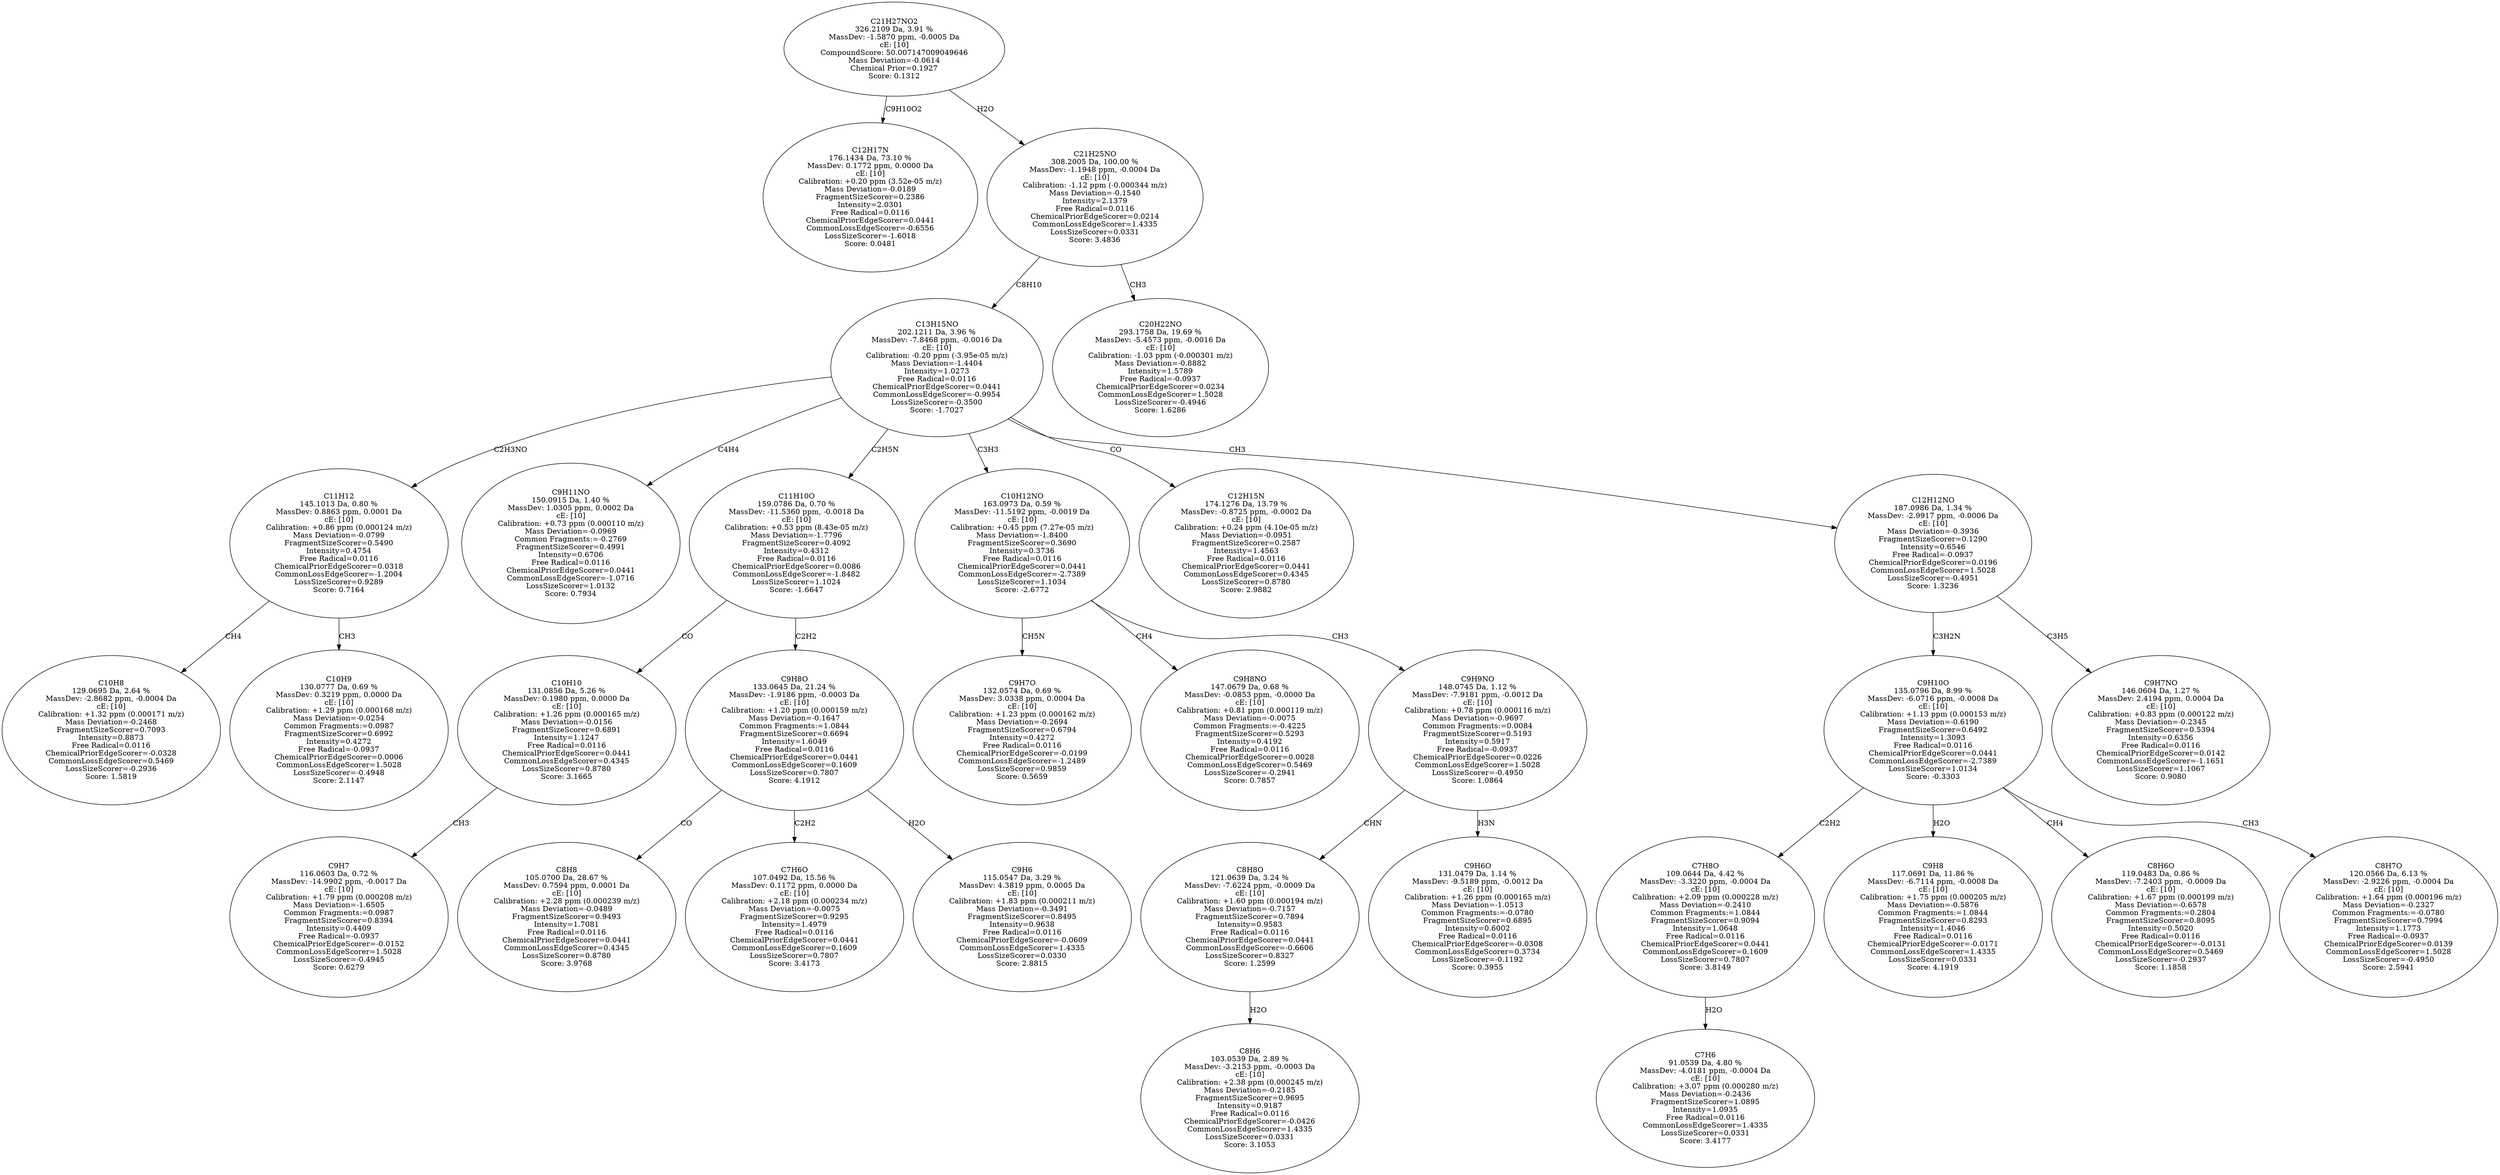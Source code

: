 strict digraph {
v1 [label="C12H17N\n176.1434 Da, 73.10 %\nMassDev: 0.1772 ppm, 0.0000 Da\ncE: [10]\nCalibration: +0.20 ppm (3.52e-05 m/z)\nMass Deviation=-0.0189\nFragmentSizeScorer=0.2386\nIntensity=2.0301\nFree Radical=0.0116\nChemicalPriorEdgeScorer=0.0441\nCommonLossEdgeScorer=-0.6556\nLossSizeScorer=-1.6018\nScore: 0.0481"];
v2 [label="C10H8\n129.0695 Da, 2.64 %\nMassDev: -2.8682 ppm, -0.0004 Da\ncE: [10]\nCalibration: +1.32 ppm (0.000171 m/z)\nMass Deviation=-0.2468\nFragmentSizeScorer=0.7093\nIntensity=0.8873\nFree Radical=0.0116\nChemicalPriorEdgeScorer=-0.0328\nCommonLossEdgeScorer=0.5469\nLossSizeScorer=-0.2936\nScore: 1.5819"];
v3 [label="C10H9\n130.0777 Da, 0.69 %\nMassDev: 0.3219 ppm, 0.0000 Da\ncE: [10]\nCalibration: +1.29 ppm (0.000168 m/z)\nMass Deviation=-0.0254\nCommon Fragments:=0.0987\nFragmentSizeScorer=0.6992\nIntensity=0.4272\nFree Radical=-0.0937\nChemicalPriorEdgeScorer=0.0006\nCommonLossEdgeScorer=1.5028\nLossSizeScorer=-0.4948\nScore: 2.1147"];
v4 [label="C11H12\n145.1013 Da, 0.80 %\nMassDev: 0.8863 ppm, 0.0001 Da\ncE: [10]\nCalibration: +0.86 ppm (0.000124 m/z)\nMass Deviation=-0.0799\nFragmentSizeScorer=0.5490\nIntensity=0.4754\nFree Radical=0.0116\nChemicalPriorEdgeScorer=0.0318\nCommonLossEdgeScorer=-1.2004\nLossSizeScorer=0.9289\nScore: 0.7164"];
v5 [label="C9H11NO\n150.0915 Da, 1.40 %\nMassDev: 1.0305 ppm, 0.0002 Da\ncE: [10]\nCalibration: +0.73 ppm (0.000110 m/z)\nMass Deviation=-0.0969\nCommon Fragments:=-0.2769\nFragmentSizeScorer=0.4991\nIntensity=0.6706\nFree Radical=0.0116\nChemicalPriorEdgeScorer=0.0441\nCommonLossEdgeScorer=-1.0716\nLossSizeScorer=1.0132\nScore: 0.7934"];
v6 [label="C9H7\n116.0603 Da, 0.72 %\nMassDev: -14.9902 ppm, -0.0017 Da\ncE: [10]\nCalibration: +1.79 ppm (0.000208 m/z)\nMass Deviation=-1.6505\nCommon Fragments:=0.0987\nFragmentSizeScorer=0.8394\nIntensity=0.4409\nFree Radical=-0.0937\nChemicalPriorEdgeScorer=-0.0152\nCommonLossEdgeScorer=1.5028\nLossSizeScorer=-0.4945\nScore: 0.6279"];
v7 [label="C10H10\n131.0856 Da, 5.26 %\nMassDev: 0.1980 ppm, 0.0000 Da\ncE: [10]\nCalibration: +1.26 ppm (0.000165 m/z)\nMass Deviation=-0.0156\nFragmentSizeScorer=0.6891\nIntensity=1.1247\nFree Radical=0.0116\nChemicalPriorEdgeScorer=0.0441\nCommonLossEdgeScorer=0.4345\nLossSizeScorer=0.8780\nScore: 3.1665"];
v8 [label="C8H8\n105.0700 Da, 28.67 %\nMassDev: 0.7594 ppm, 0.0001 Da\ncE: [10]\nCalibration: +2.28 ppm (0.000239 m/z)\nMass Deviation=-0.0489\nFragmentSizeScorer=0.9493\nIntensity=1.7081\nFree Radical=0.0116\nChemicalPriorEdgeScorer=0.0441\nCommonLossEdgeScorer=0.4345\nLossSizeScorer=0.8780\nScore: 3.9768"];
v9 [label="C7H6O\n107.0492 Da, 15.56 %\nMassDev: 0.1172 ppm, 0.0000 Da\ncE: [10]\nCalibration: +2.18 ppm (0.000234 m/z)\nMass Deviation=-0.0075\nFragmentSizeScorer=0.9295\nIntensity=1.4979\nFree Radical=0.0116\nChemicalPriorEdgeScorer=0.0441\nCommonLossEdgeScorer=0.1609\nLossSizeScorer=0.7807\nScore: 3.4173"];
v10 [label="C9H6\n115.0547 Da, 3.29 %\nMassDev: 4.3819 ppm, 0.0005 Da\ncE: [10]\nCalibration: +1.83 ppm (0.000211 m/z)\nMass Deviation=-0.3491\nFragmentSizeScorer=0.8495\nIntensity=0.9638\nFree Radical=0.0116\nChemicalPriorEdgeScorer=-0.0609\nCommonLossEdgeScorer=1.4335\nLossSizeScorer=0.0330\nScore: 2.8815"];
v11 [label="C9H8O\n133.0645 Da, 21.24 %\nMassDev: -1.9186 ppm, -0.0003 Da\ncE: [10]\nCalibration: +1.20 ppm (0.000159 m/z)\nMass Deviation=-0.1647\nCommon Fragments:=1.0844\nFragmentSizeScorer=0.6694\nIntensity=1.6049\nFree Radical=0.0116\nChemicalPriorEdgeScorer=0.0441\nCommonLossEdgeScorer=0.1609\nLossSizeScorer=0.7807\nScore: 4.1912"];
v12 [label="C11H10O\n159.0786 Da, 0.70 %\nMassDev: -11.5360 ppm, -0.0018 Da\ncE: [10]\nCalibration: +0.53 ppm (8.43e-05 m/z)\nMass Deviation=-1.7796\nFragmentSizeScorer=0.4092\nIntensity=0.4312\nFree Radical=0.0116\nChemicalPriorEdgeScorer=0.0086\nCommonLossEdgeScorer=-1.8482\nLossSizeScorer=1.1024\nScore: -1.6647"];
v13 [label="C9H7O\n132.0574 Da, 0.69 %\nMassDev: 3.0338 ppm, 0.0004 Da\ncE: [10]\nCalibration: +1.23 ppm (0.000162 m/z)\nMass Deviation=-0.2694\nFragmentSizeScorer=0.6794\nIntensity=0.4272\nFree Radical=0.0116\nChemicalPriorEdgeScorer=-0.0199\nCommonLossEdgeScorer=-1.2489\nLossSizeScorer=0.9859\nScore: 0.5659"];
v14 [label="C9H8NO\n147.0679 Da, 0.68 %\nMassDev: -0.0853 ppm, -0.0000 Da\ncE: [10]\nCalibration: +0.81 ppm (0.000119 m/z)\nMass Deviation=-0.0075\nCommon Fragments:=-0.4225\nFragmentSizeScorer=0.5293\nIntensity=0.4192\nFree Radical=0.0116\nChemicalPriorEdgeScorer=0.0028\nCommonLossEdgeScorer=0.5469\nLossSizeScorer=-0.2941\nScore: 0.7857"];
v15 [label="C8H6\n103.0539 Da, 2.89 %\nMassDev: -3.2153 ppm, -0.0003 Da\ncE: [10]\nCalibration: +2.38 ppm (0.000245 m/z)\nMass Deviation=-0.2185\nFragmentSizeScorer=0.9695\nIntensity=0.9187\nFree Radical=0.0116\nChemicalPriorEdgeScorer=-0.0426\nCommonLossEdgeScorer=1.4335\nLossSizeScorer=0.0331\nScore: 3.1053"];
v16 [label="C8H8O\n121.0639 Da, 3.24 %\nMassDev: -7.6224 ppm, -0.0009 Da\ncE: [10]\nCalibration: +1.60 ppm (0.000194 m/z)\nMass Deviation=-0.7157\nFragmentSizeScorer=0.7894\nIntensity=0.9583\nFree Radical=0.0116\nChemicalPriorEdgeScorer=0.0441\nCommonLossEdgeScorer=-0.6606\nLossSizeScorer=0.8327\nScore: 1.2599"];
v17 [label="C9H6O\n131.0479 Da, 1.14 %\nMassDev: -9.5189 ppm, -0.0012 Da\ncE: [10]\nCalibration: +1.26 ppm (0.000165 m/z)\nMass Deviation=-1.0513\nCommon Fragments:=-0.0780\nFragmentSizeScorer=0.6895\nIntensity=0.6002\nFree Radical=0.0116\nChemicalPriorEdgeScorer=-0.0308\nCommonLossEdgeScorer=0.3734\nLossSizeScorer=-0.1192\nScore: 0.3955"];
v18 [label="C9H9NO\n148.0745 Da, 1.12 %\nMassDev: -7.9181 ppm, -0.0012 Da\ncE: [10]\nCalibration: +0.78 ppm (0.000116 m/z)\nMass Deviation=-0.9697\nCommon Fragments:=0.0084\nFragmentSizeScorer=0.5193\nIntensity=0.5917\nFree Radical=-0.0937\nChemicalPriorEdgeScorer=0.0226\nCommonLossEdgeScorer=1.5028\nLossSizeScorer=-0.4950\nScore: 1.0864"];
v19 [label="C10H12NO\n163.0973 Da, 0.59 %\nMassDev: -11.5192 ppm, -0.0019 Da\ncE: [10]\nCalibration: +0.45 ppm (7.27e-05 m/z)\nMass Deviation=-1.8400\nFragmentSizeScorer=0.3690\nIntensity=0.3736\nFree Radical=0.0116\nChemicalPriorEdgeScorer=0.0441\nCommonLossEdgeScorer=-2.7389\nLossSizeScorer=1.1034\nScore: -2.6772"];
v20 [label="C12H15N\n174.1276 Da, 13.79 %\nMassDev: -0.8725 ppm, -0.0002 Da\ncE: [10]\nCalibration: +0.24 ppm (4.10e-05 m/z)\nMass Deviation=-0.0951\nFragmentSizeScorer=0.2587\nIntensity=1.4563\nFree Radical=0.0116\nChemicalPriorEdgeScorer=0.0441\nCommonLossEdgeScorer=0.4345\nLossSizeScorer=0.8780\nScore: 2.9882"];
v21 [label="C7H6\n91.0539 Da, 4.80 %\nMassDev: -4.0181 ppm, -0.0004 Da\ncE: [10]\nCalibration: +3.07 ppm (0.000280 m/z)\nMass Deviation=-0.2436\nFragmentSizeScorer=1.0895\nIntensity=1.0935\nFree Radical=0.0116\nCommonLossEdgeScorer=1.4335\nLossSizeScorer=0.0331\nScore: 3.4177"];
v22 [label="C7H8O\n109.0644 Da, 4.42 %\nMassDev: -3.3220 ppm, -0.0004 Da\ncE: [10]\nCalibration: +2.09 ppm (0.000228 m/z)\nMass Deviation=-0.2410\nCommon Fragments:=1.0844\nFragmentSizeScorer=0.9094\nIntensity=1.0648\nFree Radical=0.0116\nChemicalPriorEdgeScorer=0.0441\nCommonLossEdgeScorer=0.1609\nLossSizeScorer=0.7807\nScore: 3.8149"];
v23 [label="C9H8\n117.0691 Da, 11.86 %\nMassDev: -6.7114 ppm, -0.0008 Da\ncE: [10]\nCalibration: +1.75 ppm (0.000205 m/z)\nMass Deviation=-0.5876\nCommon Fragments:=1.0844\nFragmentSizeScorer=0.8293\nIntensity=1.4046\nFree Radical=0.0116\nChemicalPriorEdgeScorer=-0.0171\nCommonLossEdgeScorer=1.4335\nLossSizeScorer=0.0331\nScore: 4.1919"];
v24 [label="C8H6O\n119.0483 Da, 0.86 %\nMassDev: -7.2403 ppm, -0.0009 Da\ncE: [10]\nCalibration: +1.67 ppm (0.000199 m/z)\nMass Deviation=-0.6578\nCommon Fragments:=0.2804\nFragmentSizeScorer=0.8095\nIntensity=0.5020\nFree Radical=0.0116\nChemicalPriorEdgeScorer=-0.0131\nCommonLossEdgeScorer=0.5469\nLossSizeScorer=-0.2937\nScore: 1.1858"];
v25 [label="C8H7O\n120.0566 Da, 6.13 %\nMassDev: -2.9226 ppm, -0.0004 Da\ncE: [10]\nCalibration: +1.64 ppm (0.000196 m/z)\nMass Deviation=-0.2327\nCommon Fragments:=-0.0780\nFragmentSizeScorer=0.7994\nIntensity=1.1773\nFree Radical=-0.0937\nChemicalPriorEdgeScorer=0.0139\nCommonLossEdgeScorer=1.5028\nLossSizeScorer=-0.4950\nScore: 2.5941"];
v26 [label="C9H10O\n135.0796 Da, 8.99 %\nMassDev: -6.0716 ppm, -0.0008 Da\ncE: [10]\nCalibration: +1.13 ppm (0.000153 m/z)\nMass Deviation=-0.6190\nFragmentSizeScorer=0.6492\nIntensity=1.3093\nFree Radical=0.0116\nChemicalPriorEdgeScorer=0.0441\nCommonLossEdgeScorer=-2.7389\nLossSizeScorer=1.0134\nScore: -0.3303"];
v27 [label="C9H7NO\n146.0604 Da, 1.27 %\nMassDev: 2.4194 ppm, 0.0004 Da\ncE: [10]\nCalibration: +0.83 ppm (0.000122 m/z)\nMass Deviation=-0.2345\nFragmentSizeScorer=0.5394\nIntensity=0.6356\nFree Radical=0.0116\nChemicalPriorEdgeScorer=0.0142\nCommonLossEdgeScorer=-1.1651\nLossSizeScorer=1.1067\nScore: 0.9080"];
v28 [label="C12H12NO\n187.0986 Da, 1.34 %\nMassDev: -2.9917 ppm, -0.0006 Da\ncE: [10]\nMass Deviation=-0.3936\nFragmentSizeScorer=0.1290\nIntensity=0.6546\nFree Radical=-0.0937\nChemicalPriorEdgeScorer=0.0196\nCommonLossEdgeScorer=1.5028\nLossSizeScorer=-0.4951\nScore: 1.3236"];
v29 [label="C13H15NO\n202.1211 Da, 3.96 %\nMassDev: -7.8468 ppm, -0.0016 Da\ncE: [10]\nCalibration: -0.20 ppm (-3.95e-05 m/z)\nMass Deviation=-1.4404\nIntensity=1.0273\nFree Radical=0.0116\nChemicalPriorEdgeScorer=0.0441\nCommonLossEdgeScorer=-0.9954\nLossSizeScorer=-0.3500\nScore: -1.7027"];
v30 [label="C20H22NO\n293.1758 Da, 19.69 %\nMassDev: -5.4573 ppm, -0.0016 Da\ncE: [10]\nCalibration: -1.03 ppm (-0.000301 m/z)\nMass Deviation=-0.8882\nIntensity=1.5789\nFree Radical=-0.0937\nChemicalPriorEdgeScorer=0.0234\nCommonLossEdgeScorer=1.5028\nLossSizeScorer=-0.4946\nScore: 1.6286"];
v31 [label="C21H25NO\n308.2005 Da, 100.00 %\nMassDev: -1.1948 ppm, -0.0004 Da\ncE: [10]\nCalibration: -1.12 ppm (-0.000344 m/z)\nMass Deviation=-0.1540\nIntensity=2.1379\nFree Radical=0.0116\nChemicalPriorEdgeScorer=0.0214\nCommonLossEdgeScorer=1.4335\nLossSizeScorer=0.0331\nScore: 3.4836"];
v32 [label="C21H27NO2\n326.2109 Da, 3.91 %\nMassDev: -1.5870 ppm, -0.0005 Da\ncE: [10]\nCompoundScore: 50.007147009049646\nMass Deviation=-0.0614\nChemical Prior=0.1927\nScore: 0.1312"];
v32 -> v1 [label="C9H10O2"];
v4 -> v2 [label="CH4"];
v4 -> v3 [label="CH3"];
v29 -> v4 [label="C2H3NO"];
v29 -> v5 [label="C4H4"];
v7 -> v6 [label="CH3"];
v12 -> v7 [label="CO"];
v11 -> v8 [label="CO"];
v11 -> v9 [label="C2H2"];
v11 -> v10 [label="H2O"];
v12 -> v11 [label="C2H2"];
v29 -> v12 [label="C2H5N"];
v19 -> v13 [label="CH5N"];
v19 -> v14 [label="CH4"];
v16 -> v15 [label="H2O"];
v18 -> v16 [label="CHN"];
v18 -> v17 [label="H3N"];
v19 -> v18 [label="CH3"];
v29 -> v19 [label="C3H3"];
v29 -> v20 [label="CO"];
v22 -> v21 [label="H2O"];
v26 -> v22 [label="C2H2"];
v26 -> v23 [label="H2O"];
v26 -> v24 [label="CH4"];
v26 -> v25 [label="CH3"];
v28 -> v26 [label="C3H2N"];
v28 -> v27 [label="C3H5"];
v29 -> v28 [label="CH3"];
v31 -> v29 [label="C8H10"];
v31 -> v30 [label="CH3"];
v32 -> v31 [label="H2O"];
}